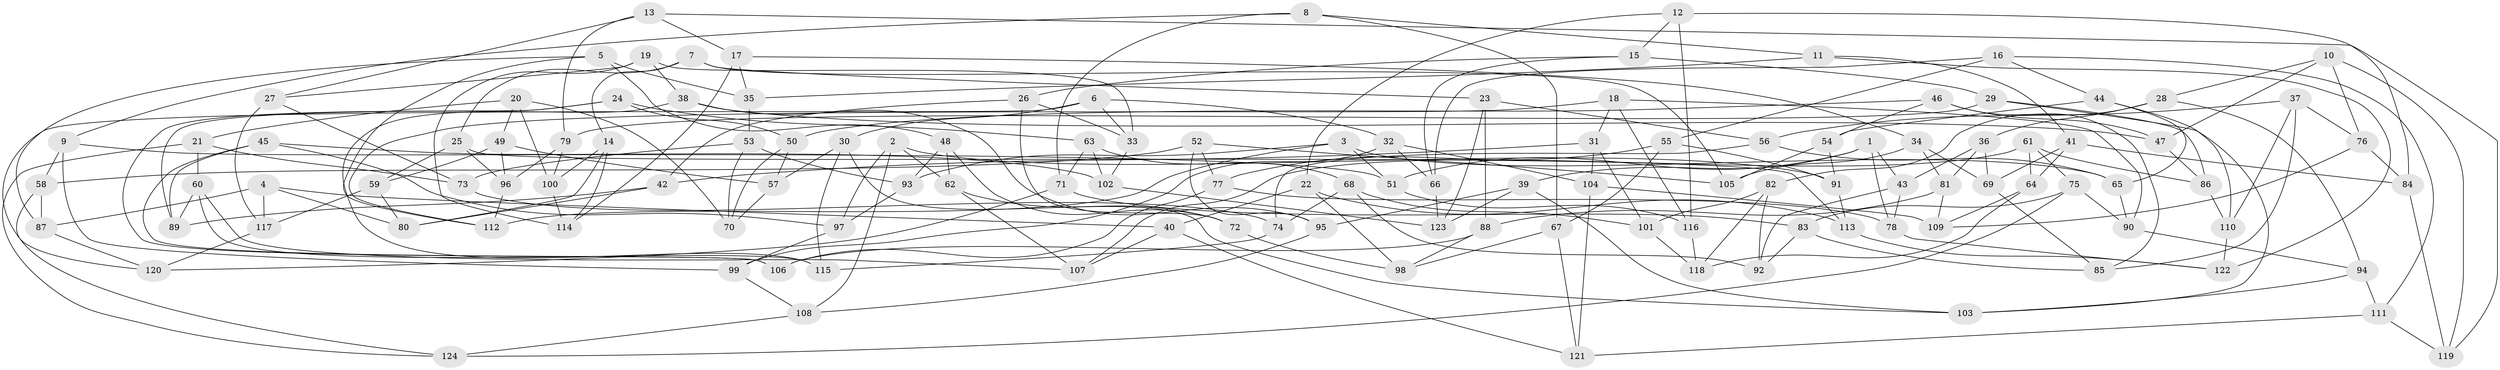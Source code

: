 // coarse degree distribution, {10: 0.09333333333333334, 4: 0.76, 9: 0.02666666666666667, 12: 0.02666666666666667, 8: 0.013333333333333334, 7: 0.02666666666666667, 3: 0.05333333333333334}
// Generated by graph-tools (version 1.1) at 2025/53/03/04/25 22:53:48]
// undirected, 124 vertices, 248 edges
graph export_dot {
  node [color=gray90,style=filled];
  1;
  2;
  3;
  4;
  5;
  6;
  7;
  8;
  9;
  10;
  11;
  12;
  13;
  14;
  15;
  16;
  17;
  18;
  19;
  20;
  21;
  22;
  23;
  24;
  25;
  26;
  27;
  28;
  29;
  30;
  31;
  32;
  33;
  34;
  35;
  36;
  37;
  38;
  39;
  40;
  41;
  42;
  43;
  44;
  45;
  46;
  47;
  48;
  49;
  50;
  51;
  52;
  53;
  54;
  55;
  56;
  57;
  58;
  59;
  60;
  61;
  62;
  63;
  64;
  65;
  66;
  67;
  68;
  69;
  70;
  71;
  72;
  73;
  74;
  75;
  76;
  77;
  78;
  79;
  80;
  81;
  82;
  83;
  84;
  85;
  86;
  87;
  88;
  89;
  90;
  91;
  92;
  93;
  94;
  95;
  96;
  97;
  98;
  99;
  100;
  101;
  102;
  103;
  104;
  105;
  106;
  107;
  108;
  109;
  110;
  111;
  112;
  113;
  114;
  115;
  116;
  117;
  118;
  119;
  120;
  121;
  122;
  123;
  124;
  1 -- 39;
  1 -- 43;
  1 -- 78;
  1 -- 51;
  2 -- 108;
  2 -- 91;
  2 -- 62;
  2 -- 97;
  3 -- 112;
  3 -- 65;
  3 -- 51;
  3 -- 93;
  4 -- 117;
  4 -- 80;
  4 -- 87;
  4 -- 40;
  5 -- 87;
  5 -- 112;
  5 -- 48;
  5 -- 35;
  6 -- 33;
  6 -- 120;
  6 -- 32;
  6 -- 30;
  7 -- 14;
  7 -- 23;
  7 -- 25;
  7 -- 105;
  8 -- 71;
  8 -- 67;
  8 -- 9;
  8 -- 11;
  9 -- 99;
  9 -- 58;
  9 -- 51;
  10 -- 47;
  10 -- 119;
  10 -- 28;
  10 -- 76;
  11 -- 35;
  11 -- 122;
  11 -- 41;
  12 -- 15;
  12 -- 22;
  12 -- 116;
  12 -- 84;
  13 -- 27;
  13 -- 119;
  13 -- 17;
  13 -- 79;
  14 -- 80;
  14 -- 114;
  14 -- 100;
  15 -- 66;
  15 -- 26;
  15 -- 29;
  16 -- 55;
  16 -- 66;
  16 -- 111;
  16 -- 44;
  17 -- 114;
  17 -- 34;
  17 -- 35;
  18 -- 90;
  18 -- 116;
  18 -- 31;
  18 -- 112;
  19 -- 27;
  19 -- 33;
  19 -- 114;
  19 -- 38;
  20 -- 21;
  20 -- 49;
  20 -- 70;
  20 -- 100;
  21 -- 60;
  21 -- 124;
  21 -- 73;
  22 -- 40;
  22 -- 113;
  22 -- 98;
  23 -- 56;
  23 -- 123;
  23 -- 88;
  24 -- 63;
  24 -- 89;
  24 -- 50;
  24 -- 106;
  25 -- 96;
  25 -- 59;
  25 -- 113;
  26 -- 33;
  26 -- 42;
  26 -- 72;
  27 -- 73;
  27 -- 117;
  28 -- 36;
  28 -- 82;
  28 -- 94;
  29 -- 86;
  29 -- 103;
  29 -- 79;
  30 -- 103;
  30 -- 115;
  30 -- 57;
  31 -- 42;
  31 -- 104;
  31 -- 101;
  32 -- 104;
  32 -- 66;
  32 -- 99;
  33 -- 102;
  34 -- 81;
  34 -- 69;
  34 -- 105;
  35 -- 53;
  36 -- 43;
  36 -- 69;
  36 -- 81;
  37 -- 76;
  37 -- 85;
  37 -- 110;
  37 -- 56;
  38 -- 47;
  38 -- 115;
  38 -- 95;
  39 -- 95;
  39 -- 103;
  39 -- 123;
  40 -- 107;
  40 -- 121;
  41 -- 69;
  41 -- 64;
  41 -- 84;
  42 -- 89;
  42 -- 80;
  43 -- 92;
  43 -- 78;
  44 -- 54;
  44 -- 65;
  44 -- 110;
  45 -- 102;
  45 -- 106;
  45 -- 97;
  45 -- 89;
  46 -- 85;
  46 -- 47;
  46 -- 50;
  46 -- 54;
  47 -- 86;
  48 -- 72;
  48 -- 62;
  48 -- 93;
  49 -- 96;
  49 -- 57;
  49 -- 59;
  50 -- 57;
  50 -- 70;
  51 -- 116;
  52 -- 58;
  52 -- 105;
  52 -- 77;
  52 -- 95;
  53 -- 73;
  53 -- 70;
  53 -- 93;
  54 -- 105;
  54 -- 91;
  55 -- 91;
  55 -- 77;
  55 -- 67;
  56 -- 74;
  56 -- 65;
  57 -- 70;
  58 -- 87;
  58 -- 124;
  59 -- 80;
  59 -- 117;
  60 -- 107;
  60 -- 89;
  60 -- 115;
  61 -- 75;
  61 -- 86;
  61 -- 64;
  61 -- 107;
  62 -- 72;
  62 -- 107;
  63 -- 102;
  63 -- 71;
  63 -- 68;
  64 -- 109;
  64 -- 118;
  65 -- 90;
  66 -- 123;
  67 -- 98;
  67 -- 121;
  68 -- 101;
  68 -- 92;
  68 -- 74;
  69 -- 85;
  71 -- 83;
  71 -- 120;
  72 -- 98;
  73 -- 74;
  74 -- 115;
  75 -- 124;
  75 -- 90;
  75 -- 83;
  76 -- 84;
  76 -- 109;
  77 -- 106;
  77 -- 78;
  78 -- 122;
  79 -- 100;
  79 -- 96;
  81 -- 88;
  81 -- 109;
  82 -- 118;
  82 -- 92;
  82 -- 101;
  83 -- 85;
  83 -- 92;
  84 -- 119;
  86 -- 110;
  87 -- 120;
  88 -- 98;
  88 -- 106;
  90 -- 94;
  91 -- 113;
  93 -- 97;
  94 -- 111;
  94 -- 103;
  95 -- 108;
  96 -- 112;
  97 -- 99;
  99 -- 108;
  100 -- 114;
  101 -- 118;
  102 -- 123;
  104 -- 109;
  104 -- 121;
  108 -- 124;
  110 -- 122;
  111 -- 119;
  111 -- 121;
  113 -- 122;
  116 -- 118;
  117 -- 120;
}
